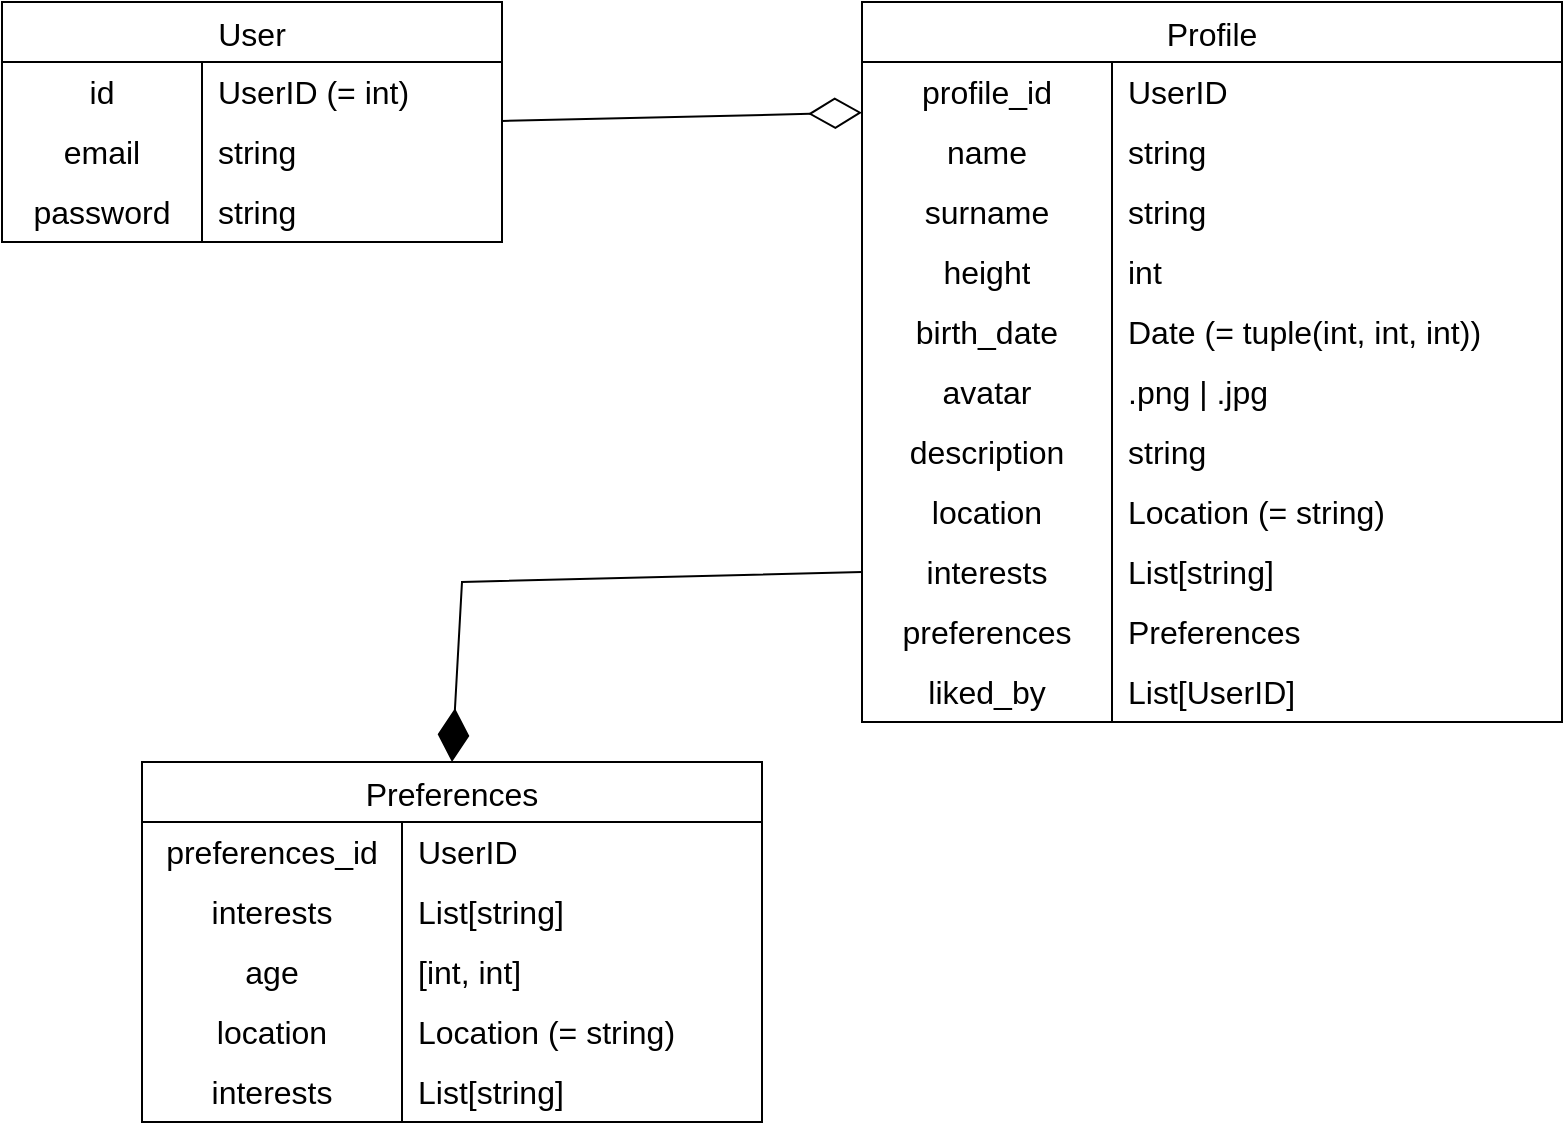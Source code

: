 <mxfile version="26.0.16">
  <diagram id="R2lEEEUBdFMjLlhIrx00" name="Page-1">
    <mxGraphModel dx="1424" dy="628" grid="1" gridSize="10" guides="1" tooltips="1" connect="1" arrows="1" fold="1" page="1" pageScale="1" pageWidth="850" pageHeight="1100" math="0" shadow="0" extFonts="Permanent Marker^https://fonts.googleapis.com/css?family=Permanent+Marker">
      <root>
        <mxCell id="0" />
        <mxCell id="1" parent="0" />
        <mxCell id="_sAmmI_bN8aoSH-i4pyW-1" value="User" style="shape=table;startSize=30;container=1;collapsible=0;childLayout=tableLayout;fixedRows=1;rowLines=0;fontStyle=0;strokeColor=default;fontSize=16;" parent="1" vertex="1">
          <mxGeometry x="50" y="160" width="250" height="120" as="geometry" />
        </mxCell>
        <mxCell id="_sAmmI_bN8aoSH-i4pyW-2" value="" style="shape=tableRow;horizontal=0;startSize=0;swimlaneHead=0;swimlaneBody=0;top=0;left=0;bottom=0;right=0;collapsible=0;dropTarget=0;fillColor=none;points=[[0,0.5],[1,0.5]];portConstraint=eastwest;strokeColor=inherit;fontSize=16;" parent="_sAmmI_bN8aoSH-i4pyW-1" vertex="1">
          <mxGeometry y="30" width="250" height="30" as="geometry" />
        </mxCell>
        <mxCell id="_sAmmI_bN8aoSH-i4pyW-3" value="id" style="shape=partialRectangle;html=1;whiteSpace=wrap;connectable=0;fillColor=none;top=0;left=0;bottom=0;right=0;overflow=hidden;pointerEvents=1;strokeColor=inherit;fontSize=16;" parent="_sAmmI_bN8aoSH-i4pyW-2" vertex="1">
          <mxGeometry width="100" height="30" as="geometry">
            <mxRectangle width="100" height="30" as="alternateBounds" />
          </mxGeometry>
        </mxCell>
        <mxCell id="_sAmmI_bN8aoSH-i4pyW-4" value="UserID (= int)" style="shape=partialRectangle;html=1;whiteSpace=wrap;connectable=0;fillColor=none;top=0;left=0;bottom=0;right=0;align=left;spacingLeft=6;overflow=hidden;strokeColor=inherit;fontSize=16;" parent="_sAmmI_bN8aoSH-i4pyW-2" vertex="1">
          <mxGeometry x="100" width="150" height="30" as="geometry">
            <mxRectangle width="150" height="30" as="alternateBounds" />
          </mxGeometry>
        </mxCell>
        <mxCell id="t_OWzGY7eF19aB91JxOg-1" value="" style="shape=tableRow;horizontal=0;startSize=0;swimlaneHead=0;swimlaneBody=0;top=0;left=0;bottom=0;right=0;collapsible=0;dropTarget=0;fillColor=none;points=[[0,0.5],[1,0.5]];portConstraint=eastwest;strokeColor=inherit;fontSize=16;" parent="_sAmmI_bN8aoSH-i4pyW-1" vertex="1">
          <mxGeometry y="60" width="250" height="30" as="geometry" />
        </mxCell>
        <mxCell id="t_OWzGY7eF19aB91JxOg-2" value="email" style="shape=partialRectangle;html=1;whiteSpace=wrap;connectable=0;fillColor=none;top=0;left=0;bottom=0;right=0;overflow=hidden;pointerEvents=1;strokeColor=inherit;fontSize=16;" parent="t_OWzGY7eF19aB91JxOg-1" vertex="1">
          <mxGeometry width="100" height="30" as="geometry">
            <mxRectangle width="100" height="30" as="alternateBounds" />
          </mxGeometry>
        </mxCell>
        <mxCell id="t_OWzGY7eF19aB91JxOg-3" value="string" style="shape=partialRectangle;html=1;whiteSpace=wrap;connectable=0;fillColor=none;top=0;left=0;bottom=0;right=0;align=left;spacingLeft=6;overflow=hidden;strokeColor=inherit;fontSize=16;" parent="t_OWzGY7eF19aB91JxOg-1" vertex="1">
          <mxGeometry x="100" width="150" height="30" as="geometry">
            <mxRectangle width="150" height="30" as="alternateBounds" />
          </mxGeometry>
        </mxCell>
        <mxCell id="t_OWzGY7eF19aB91JxOg-4" value="" style="shape=tableRow;horizontal=0;startSize=0;swimlaneHead=0;swimlaneBody=0;top=0;left=0;bottom=0;right=0;collapsible=0;dropTarget=0;fillColor=none;points=[[0,0.5],[1,0.5]];portConstraint=eastwest;strokeColor=inherit;fontSize=16;" parent="_sAmmI_bN8aoSH-i4pyW-1" vertex="1">
          <mxGeometry y="90" width="250" height="30" as="geometry" />
        </mxCell>
        <mxCell id="t_OWzGY7eF19aB91JxOg-5" value="password" style="shape=partialRectangle;html=1;whiteSpace=wrap;connectable=0;fillColor=none;top=0;left=0;bottom=0;right=0;overflow=hidden;pointerEvents=1;strokeColor=inherit;fontSize=16;" parent="t_OWzGY7eF19aB91JxOg-4" vertex="1">
          <mxGeometry width="100" height="30" as="geometry">
            <mxRectangle width="100" height="30" as="alternateBounds" />
          </mxGeometry>
        </mxCell>
        <mxCell id="t_OWzGY7eF19aB91JxOg-6" value="string" style="shape=partialRectangle;html=1;whiteSpace=wrap;connectable=0;fillColor=none;top=0;left=0;bottom=0;right=0;align=left;spacingLeft=6;overflow=hidden;strokeColor=inherit;fontSize=16;" parent="t_OWzGY7eF19aB91JxOg-4" vertex="1">
          <mxGeometry x="100" width="150" height="30" as="geometry">
            <mxRectangle width="150" height="30" as="alternateBounds" />
          </mxGeometry>
        </mxCell>
        <mxCell id="_sAmmI_bN8aoSH-i4pyW-119" value="Profile" style="shape=table;startSize=30;container=1;collapsible=0;childLayout=tableLayout;fixedRows=1;rowLines=0;fontStyle=0;strokeColor=default;fontSize=16;" parent="1" vertex="1">
          <mxGeometry x="480" y="160" width="350" height="360" as="geometry" />
        </mxCell>
        <mxCell id="pkWbcBfN-qJTYp-NqpoT-39" value="" style="shape=tableRow;horizontal=0;startSize=0;swimlaneHead=0;swimlaneBody=0;top=0;left=0;bottom=0;right=0;collapsible=0;dropTarget=0;fillColor=none;points=[[0,0.5],[1,0.5]];portConstraint=eastwest;strokeColor=inherit;fontSize=16;" vertex="1" parent="_sAmmI_bN8aoSH-i4pyW-119">
          <mxGeometry y="30" width="350" height="30" as="geometry" />
        </mxCell>
        <mxCell id="pkWbcBfN-qJTYp-NqpoT-40" value="profile_id" style="shape=partialRectangle;html=1;whiteSpace=wrap;connectable=0;fillColor=none;top=0;left=0;bottom=0;right=0;overflow=hidden;strokeColor=inherit;fontSize=16;" vertex="1" parent="pkWbcBfN-qJTYp-NqpoT-39">
          <mxGeometry width="125" height="30" as="geometry">
            <mxRectangle width="125" height="30" as="alternateBounds" />
          </mxGeometry>
        </mxCell>
        <mxCell id="pkWbcBfN-qJTYp-NqpoT-41" value="UserID" style="shape=partialRectangle;html=1;whiteSpace=wrap;connectable=0;fillColor=none;top=0;left=0;bottom=0;right=0;align=left;spacingLeft=6;overflow=hidden;strokeColor=inherit;fontSize=16;" vertex="1" parent="pkWbcBfN-qJTYp-NqpoT-39">
          <mxGeometry x="125" width="225" height="30" as="geometry">
            <mxRectangle width="225" height="30" as="alternateBounds" />
          </mxGeometry>
        </mxCell>
        <mxCell id="_sAmmI_bN8aoSH-i4pyW-123" value="" style="shape=tableRow;horizontal=0;startSize=0;swimlaneHead=0;swimlaneBody=0;top=0;left=0;bottom=0;right=0;collapsible=0;dropTarget=0;fillColor=none;points=[[0,0.5],[1,0.5]];portConstraint=eastwest;strokeColor=inherit;fontSize=16;" parent="_sAmmI_bN8aoSH-i4pyW-119" vertex="1">
          <mxGeometry y="60" width="350" height="30" as="geometry" />
        </mxCell>
        <mxCell id="_sAmmI_bN8aoSH-i4pyW-124" value="name" style="shape=partialRectangle;html=1;whiteSpace=wrap;connectable=0;fillColor=none;top=0;left=0;bottom=0;right=0;overflow=hidden;strokeColor=inherit;fontSize=16;" parent="_sAmmI_bN8aoSH-i4pyW-123" vertex="1">
          <mxGeometry width="125" height="30" as="geometry">
            <mxRectangle width="125" height="30" as="alternateBounds" />
          </mxGeometry>
        </mxCell>
        <mxCell id="_sAmmI_bN8aoSH-i4pyW-125" value="string" style="shape=partialRectangle;html=1;whiteSpace=wrap;connectable=0;fillColor=none;top=0;left=0;bottom=0;right=0;align=left;spacingLeft=6;overflow=hidden;strokeColor=inherit;fontSize=16;" parent="_sAmmI_bN8aoSH-i4pyW-123" vertex="1">
          <mxGeometry x="125" width="225" height="30" as="geometry">
            <mxRectangle width="225" height="30" as="alternateBounds" />
          </mxGeometry>
        </mxCell>
        <mxCell id="_sAmmI_bN8aoSH-i4pyW-126" value="" style="shape=tableRow;horizontal=0;startSize=0;swimlaneHead=0;swimlaneBody=0;top=0;left=0;bottom=0;right=0;collapsible=0;dropTarget=0;fillColor=none;points=[[0,0.5],[1,0.5]];portConstraint=eastwest;strokeColor=inherit;fontSize=16;" parent="_sAmmI_bN8aoSH-i4pyW-119" vertex="1">
          <mxGeometry y="90" width="350" height="30" as="geometry" />
        </mxCell>
        <mxCell id="_sAmmI_bN8aoSH-i4pyW-127" value="surname" style="shape=partialRectangle;html=1;whiteSpace=wrap;connectable=0;fillColor=none;top=0;left=0;bottom=0;right=0;overflow=hidden;strokeColor=inherit;fontSize=16;" parent="_sAmmI_bN8aoSH-i4pyW-126" vertex="1">
          <mxGeometry width="125" height="30" as="geometry">
            <mxRectangle width="125" height="30" as="alternateBounds" />
          </mxGeometry>
        </mxCell>
        <mxCell id="_sAmmI_bN8aoSH-i4pyW-128" value="string" style="shape=partialRectangle;html=1;whiteSpace=wrap;connectable=0;fillColor=none;top=0;left=0;bottom=0;right=0;align=left;spacingLeft=6;overflow=hidden;strokeColor=inherit;fontSize=16;" parent="_sAmmI_bN8aoSH-i4pyW-126" vertex="1">
          <mxGeometry x="125" width="225" height="30" as="geometry">
            <mxRectangle width="225" height="30" as="alternateBounds" />
          </mxGeometry>
        </mxCell>
        <mxCell id="_sAmmI_bN8aoSH-i4pyW-129" value="" style="shape=tableRow;horizontal=0;startSize=0;swimlaneHead=0;swimlaneBody=0;top=0;left=0;bottom=0;right=0;collapsible=0;dropTarget=0;fillColor=none;points=[[0,0.5],[1,0.5]];portConstraint=eastwest;strokeColor=inherit;fontSize=16;" parent="_sAmmI_bN8aoSH-i4pyW-119" vertex="1">
          <mxGeometry y="120" width="350" height="30" as="geometry" />
        </mxCell>
        <mxCell id="_sAmmI_bN8aoSH-i4pyW-130" value="height" style="shape=partialRectangle;html=1;whiteSpace=wrap;connectable=0;fillColor=none;top=0;left=0;bottom=0;right=0;overflow=hidden;strokeColor=inherit;fontSize=16;" parent="_sAmmI_bN8aoSH-i4pyW-129" vertex="1">
          <mxGeometry width="125" height="30" as="geometry">
            <mxRectangle width="125" height="30" as="alternateBounds" />
          </mxGeometry>
        </mxCell>
        <mxCell id="_sAmmI_bN8aoSH-i4pyW-131" value="int" style="shape=partialRectangle;html=1;whiteSpace=wrap;connectable=0;fillColor=none;top=0;left=0;bottom=0;right=0;align=left;spacingLeft=6;overflow=hidden;strokeColor=inherit;fontSize=16;" parent="_sAmmI_bN8aoSH-i4pyW-129" vertex="1">
          <mxGeometry x="125" width="225" height="30" as="geometry">
            <mxRectangle width="225" height="30" as="alternateBounds" />
          </mxGeometry>
        </mxCell>
        <mxCell id="_sAmmI_bN8aoSH-i4pyW-132" value="" style="shape=tableRow;horizontal=0;startSize=0;swimlaneHead=0;swimlaneBody=0;top=0;left=0;bottom=0;right=0;collapsible=0;dropTarget=0;fillColor=none;points=[[0,0.5],[1,0.5]];portConstraint=eastwest;strokeColor=inherit;fontSize=16;" parent="_sAmmI_bN8aoSH-i4pyW-119" vertex="1">
          <mxGeometry y="150" width="350" height="30" as="geometry" />
        </mxCell>
        <mxCell id="_sAmmI_bN8aoSH-i4pyW-133" value="birth_date" style="shape=partialRectangle;html=1;whiteSpace=wrap;connectable=0;fillColor=none;top=0;left=0;bottom=0;right=0;overflow=hidden;strokeColor=inherit;fontSize=16;" parent="_sAmmI_bN8aoSH-i4pyW-132" vertex="1">
          <mxGeometry width="125" height="30" as="geometry">
            <mxRectangle width="125" height="30" as="alternateBounds" />
          </mxGeometry>
        </mxCell>
        <mxCell id="_sAmmI_bN8aoSH-i4pyW-134" value="Date (= tuple(int, int, int))" style="shape=partialRectangle;html=1;whiteSpace=wrap;connectable=0;fillColor=none;top=0;left=0;bottom=0;right=0;align=left;spacingLeft=6;overflow=hidden;strokeColor=inherit;fontSize=16;" parent="_sAmmI_bN8aoSH-i4pyW-132" vertex="1">
          <mxGeometry x="125" width="225" height="30" as="geometry">
            <mxRectangle width="225" height="30" as="alternateBounds" />
          </mxGeometry>
        </mxCell>
        <mxCell id="_sAmmI_bN8aoSH-i4pyW-156" value="" style="shape=tableRow;horizontal=0;startSize=0;swimlaneHead=0;swimlaneBody=0;top=0;left=0;bottom=0;right=0;collapsible=0;dropTarget=0;fillColor=none;points=[[0,0.5],[1,0.5]];portConstraint=eastwest;strokeColor=inherit;fontSize=16;" parent="_sAmmI_bN8aoSH-i4pyW-119" vertex="1">
          <mxGeometry y="180" width="350" height="30" as="geometry" />
        </mxCell>
        <mxCell id="_sAmmI_bN8aoSH-i4pyW-157" value="avatar" style="shape=partialRectangle;html=1;whiteSpace=wrap;connectable=0;fillColor=none;top=0;left=0;bottom=0;right=0;overflow=hidden;strokeColor=inherit;fontSize=16;" parent="_sAmmI_bN8aoSH-i4pyW-156" vertex="1">
          <mxGeometry width="125" height="30" as="geometry">
            <mxRectangle width="125" height="30" as="alternateBounds" />
          </mxGeometry>
        </mxCell>
        <mxCell id="_sAmmI_bN8aoSH-i4pyW-158" value=".png | .jpg" style="shape=partialRectangle;html=1;whiteSpace=wrap;connectable=0;fillColor=none;top=0;left=0;bottom=0;right=0;align=left;spacingLeft=6;overflow=hidden;strokeColor=inherit;fontSize=16;" parent="_sAmmI_bN8aoSH-i4pyW-156" vertex="1">
          <mxGeometry x="125" width="225" height="30" as="geometry">
            <mxRectangle width="225" height="30" as="alternateBounds" />
          </mxGeometry>
        </mxCell>
        <mxCell id="_sAmmI_bN8aoSH-i4pyW-135" value="" style="shape=tableRow;horizontal=0;startSize=0;swimlaneHead=0;swimlaneBody=0;top=0;left=0;bottom=0;right=0;collapsible=0;dropTarget=0;fillColor=none;points=[[0,0.5],[1,0.5]];portConstraint=eastwest;strokeColor=inherit;fontSize=16;" parent="_sAmmI_bN8aoSH-i4pyW-119" vertex="1">
          <mxGeometry y="210" width="350" height="30" as="geometry" />
        </mxCell>
        <mxCell id="_sAmmI_bN8aoSH-i4pyW-136" value="description" style="shape=partialRectangle;html=1;whiteSpace=wrap;connectable=0;fillColor=none;top=0;left=0;bottom=0;right=0;overflow=hidden;strokeColor=inherit;fontSize=16;" parent="_sAmmI_bN8aoSH-i4pyW-135" vertex="1">
          <mxGeometry width="125" height="30" as="geometry">
            <mxRectangle width="125" height="30" as="alternateBounds" />
          </mxGeometry>
        </mxCell>
        <mxCell id="_sAmmI_bN8aoSH-i4pyW-137" value="string" style="shape=partialRectangle;html=1;whiteSpace=wrap;connectable=0;fillColor=none;top=0;left=0;bottom=0;right=0;align=left;spacingLeft=6;overflow=hidden;strokeColor=inherit;fontSize=16;" parent="_sAmmI_bN8aoSH-i4pyW-135" vertex="1">
          <mxGeometry x="125" width="225" height="30" as="geometry">
            <mxRectangle width="225" height="30" as="alternateBounds" />
          </mxGeometry>
        </mxCell>
        <mxCell id="_sAmmI_bN8aoSH-i4pyW-144" value="" style="shape=tableRow;horizontal=0;startSize=0;swimlaneHead=0;swimlaneBody=0;top=0;left=0;bottom=0;right=0;collapsible=0;dropTarget=0;fillColor=none;points=[[0,0.5],[1,0.5]];portConstraint=eastwest;strokeColor=inherit;fontSize=16;" parent="_sAmmI_bN8aoSH-i4pyW-119" vertex="1">
          <mxGeometry y="240" width="350" height="30" as="geometry" />
        </mxCell>
        <mxCell id="_sAmmI_bN8aoSH-i4pyW-145" value="location" style="shape=partialRectangle;html=1;whiteSpace=wrap;connectable=0;fillColor=none;top=0;left=0;bottom=0;right=0;overflow=hidden;strokeColor=inherit;fontSize=16;" parent="_sAmmI_bN8aoSH-i4pyW-144" vertex="1">
          <mxGeometry width="125" height="30" as="geometry">
            <mxRectangle width="125" height="30" as="alternateBounds" />
          </mxGeometry>
        </mxCell>
        <mxCell id="_sAmmI_bN8aoSH-i4pyW-146" value="Location&amp;nbsp;&lt;span style=&quot;background-color: transparent; color: light-dark(rgb(0, 0, 0), rgb(255, 255, 255));&quot;&gt;(= string)&lt;/span&gt;" style="shape=partialRectangle;html=1;whiteSpace=wrap;connectable=0;fillColor=none;top=0;left=0;bottom=0;right=0;align=left;spacingLeft=6;overflow=hidden;strokeColor=inherit;fontSize=16;" parent="_sAmmI_bN8aoSH-i4pyW-144" vertex="1">
          <mxGeometry x="125" width="225" height="30" as="geometry">
            <mxRectangle width="225" height="30" as="alternateBounds" />
          </mxGeometry>
        </mxCell>
        <mxCell id="_sAmmI_bN8aoSH-i4pyW-175" value="" style="shape=tableRow;horizontal=0;startSize=0;swimlaneHead=0;swimlaneBody=0;top=0;left=0;bottom=0;right=0;collapsible=0;dropTarget=0;fillColor=none;points=[[0,0.5],[1,0.5]];portConstraint=eastwest;strokeColor=inherit;fontSize=16;" parent="_sAmmI_bN8aoSH-i4pyW-119" vertex="1">
          <mxGeometry y="270" width="350" height="30" as="geometry" />
        </mxCell>
        <mxCell id="_sAmmI_bN8aoSH-i4pyW-176" value="interests" style="shape=partialRectangle;html=1;whiteSpace=wrap;connectable=0;fillColor=none;top=0;left=0;bottom=0;right=0;overflow=hidden;strokeColor=inherit;fontSize=16;" parent="_sAmmI_bN8aoSH-i4pyW-175" vertex="1">
          <mxGeometry width="125" height="30" as="geometry">
            <mxRectangle width="125" height="30" as="alternateBounds" />
          </mxGeometry>
        </mxCell>
        <mxCell id="_sAmmI_bN8aoSH-i4pyW-177" value="List[string&lt;span style=&quot;background-color: initial;&quot;&gt;]&lt;/span&gt;" style="shape=partialRectangle;html=1;whiteSpace=wrap;connectable=0;fillColor=none;top=0;left=0;bottom=0;right=0;align=left;spacingLeft=6;overflow=hidden;strokeColor=inherit;fontSize=16;" parent="_sAmmI_bN8aoSH-i4pyW-175" vertex="1">
          <mxGeometry x="125" width="225" height="30" as="geometry">
            <mxRectangle width="225" height="30" as="alternateBounds" />
          </mxGeometry>
        </mxCell>
        <mxCell id="QG5EtvRpEL8-PdOkyM6s-1" value="" style="shape=tableRow;horizontal=0;startSize=0;swimlaneHead=0;swimlaneBody=0;top=0;left=0;bottom=0;right=0;collapsible=0;dropTarget=0;fillColor=none;points=[[0,0.5],[1,0.5]];portConstraint=eastwest;strokeColor=inherit;fontSize=16;" parent="_sAmmI_bN8aoSH-i4pyW-119" vertex="1">
          <mxGeometry y="300" width="350" height="30" as="geometry" />
        </mxCell>
        <mxCell id="QG5EtvRpEL8-PdOkyM6s-2" value="preferences" style="shape=partialRectangle;html=1;whiteSpace=wrap;connectable=0;fillColor=none;top=0;left=0;bottom=0;right=0;overflow=hidden;strokeColor=inherit;fontSize=16;" parent="QG5EtvRpEL8-PdOkyM6s-1" vertex="1">
          <mxGeometry width="125" height="30" as="geometry">
            <mxRectangle width="125" height="30" as="alternateBounds" />
          </mxGeometry>
        </mxCell>
        <mxCell id="QG5EtvRpEL8-PdOkyM6s-3" value="Preferences" style="shape=partialRectangle;html=1;whiteSpace=wrap;connectable=0;fillColor=none;top=0;left=0;bottom=0;right=0;align=left;spacingLeft=6;overflow=hidden;strokeColor=inherit;fontSize=16;" parent="QG5EtvRpEL8-PdOkyM6s-1" vertex="1">
          <mxGeometry x="125" width="225" height="30" as="geometry">
            <mxRectangle width="225" height="30" as="alternateBounds" />
          </mxGeometry>
        </mxCell>
        <mxCell id="pkWbcBfN-qJTYp-NqpoT-4" value="" style="shape=tableRow;horizontal=0;startSize=0;swimlaneHead=0;swimlaneBody=0;top=0;left=0;bottom=0;right=0;collapsible=0;dropTarget=0;fillColor=none;points=[[0,0.5],[1,0.5]];portConstraint=eastwest;strokeColor=inherit;fontSize=16;" vertex="1" parent="_sAmmI_bN8aoSH-i4pyW-119">
          <mxGeometry y="330" width="350" height="30" as="geometry" />
        </mxCell>
        <mxCell id="pkWbcBfN-qJTYp-NqpoT-5" value="liked_by" style="shape=partialRectangle;html=1;whiteSpace=wrap;connectable=0;fillColor=none;top=0;left=0;bottom=0;right=0;overflow=hidden;strokeColor=inherit;fontSize=16;" vertex="1" parent="pkWbcBfN-qJTYp-NqpoT-4">
          <mxGeometry width="125" height="30" as="geometry">
            <mxRectangle width="125" height="30" as="alternateBounds" />
          </mxGeometry>
        </mxCell>
        <mxCell id="pkWbcBfN-qJTYp-NqpoT-6" value="List[UserID]" style="shape=partialRectangle;html=1;whiteSpace=wrap;connectable=0;fillColor=none;top=0;left=0;bottom=0;right=0;align=left;spacingLeft=6;overflow=hidden;strokeColor=inherit;fontSize=16;" vertex="1" parent="pkWbcBfN-qJTYp-NqpoT-4">
          <mxGeometry x="125" width="225" height="30" as="geometry">
            <mxRectangle width="225" height="30" as="alternateBounds" />
          </mxGeometry>
        </mxCell>
        <mxCell id="_sAmmI_bN8aoSH-i4pyW-159" value="Preferences" style="shape=table;startSize=30;container=1;collapsible=0;childLayout=tableLayout;fixedRows=1;rowLines=0;fontStyle=0;strokeColor=default;fontSize=16;" parent="1" vertex="1">
          <mxGeometry x="120" y="540" width="310" height="180" as="geometry" />
        </mxCell>
        <mxCell id="_sAmmI_bN8aoSH-i4pyW-160" value="" style="shape=tableRow;horizontal=0;startSize=0;swimlaneHead=0;swimlaneBody=0;top=0;left=0;bottom=0;right=0;collapsible=0;dropTarget=0;fillColor=none;points=[[0,0.5],[1,0.5]];portConstraint=eastwest;strokeColor=inherit;fontSize=16;" parent="_sAmmI_bN8aoSH-i4pyW-159" vertex="1">
          <mxGeometry y="30" width="310" height="30" as="geometry" />
        </mxCell>
        <mxCell id="_sAmmI_bN8aoSH-i4pyW-161" value="preferences_id" style="shape=partialRectangle;html=1;whiteSpace=wrap;connectable=0;fillColor=none;top=0;left=0;bottom=0;right=0;overflow=hidden;pointerEvents=1;strokeColor=inherit;fontSize=16;" parent="_sAmmI_bN8aoSH-i4pyW-160" vertex="1">
          <mxGeometry width="130" height="30" as="geometry">
            <mxRectangle width="130" height="30" as="alternateBounds" />
          </mxGeometry>
        </mxCell>
        <mxCell id="_sAmmI_bN8aoSH-i4pyW-162" value="UserID" style="shape=partialRectangle;html=1;whiteSpace=wrap;connectable=0;fillColor=none;top=0;left=0;bottom=0;right=0;align=left;spacingLeft=6;overflow=hidden;strokeColor=inherit;fontSize=16;" parent="_sAmmI_bN8aoSH-i4pyW-160" vertex="1">
          <mxGeometry x="130" width="180" height="30" as="geometry">
            <mxRectangle width="180" height="30" as="alternateBounds" />
          </mxGeometry>
        </mxCell>
        <mxCell id="pkWbcBfN-qJTYp-NqpoT-42" value="" style="shape=tableRow;horizontal=0;startSize=0;swimlaneHead=0;swimlaneBody=0;top=0;left=0;bottom=0;right=0;collapsible=0;dropTarget=0;fillColor=none;points=[[0,0.5],[1,0.5]];portConstraint=eastwest;strokeColor=inherit;fontSize=16;" vertex="1" parent="_sAmmI_bN8aoSH-i4pyW-159">
          <mxGeometry y="60" width="310" height="30" as="geometry" />
        </mxCell>
        <mxCell id="pkWbcBfN-qJTYp-NqpoT-43" value="interests" style="shape=partialRectangle;html=1;whiteSpace=wrap;connectable=0;fillColor=none;top=0;left=0;bottom=0;right=0;overflow=hidden;strokeColor=inherit;fontSize=16;" vertex="1" parent="pkWbcBfN-qJTYp-NqpoT-42">
          <mxGeometry width="130" height="30" as="geometry">
            <mxRectangle width="130" height="30" as="alternateBounds" />
          </mxGeometry>
        </mxCell>
        <mxCell id="pkWbcBfN-qJTYp-NqpoT-44" value="List[string]" style="shape=partialRectangle;html=1;whiteSpace=wrap;connectable=0;fillColor=none;top=0;left=0;bottom=0;right=0;align=left;spacingLeft=6;overflow=hidden;strokeColor=inherit;fontSize=16;" vertex="1" parent="pkWbcBfN-qJTYp-NqpoT-42">
          <mxGeometry x="130" width="180" height="30" as="geometry">
            <mxRectangle width="180" height="30" as="alternateBounds" />
          </mxGeometry>
        </mxCell>
        <mxCell id="_sAmmI_bN8aoSH-i4pyW-163" value="" style="shape=tableRow;horizontal=0;startSize=0;swimlaneHead=0;swimlaneBody=0;top=0;left=0;bottom=0;right=0;collapsible=0;dropTarget=0;fillColor=none;points=[[0,0.5],[1,0.5]];portConstraint=eastwest;strokeColor=inherit;fontSize=16;" parent="_sAmmI_bN8aoSH-i4pyW-159" vertex="1">
          <mxGeometry y="90" width="310" height="30" as="geometry" />
        </mxCell>
        <mxCell id="_sAmmI_bN8aoSH-i4pyW-164" value="age" style="shape=partialRectangle;html=1;whiteSpace=wrap;connectable=0;fillColor=none;top=0;left=0;bottom=0;right=0;overflow=hidden;strokeColor=inherit;fontSize=16;" parent="_sAmmI_bN8aoSH-i4pyW-163" vertex="1">
          <mxGeometry width="130" height="30" as="geometry">
            <mxRectangle width="130" height="30" as="alternateBounds" />
          </mxGeometry>
        </mxCell>
        <mxCell id="_sAmmI_bN8aoSH-i4pyW-165" value="[int, int]" style="shape=partialRectangle;html=1;whiteSpace=wrap;connectable=0;fillColor=none;top=0;left=0;bottom=0;right=0;align=left;spacingLeft=6;overflow=hidden;strokeColor=inherit;fontSize=16;" parent="_sAmmI_bN8aoSH-i4pyW-163" vertex="1">
          <mxGeometry x="130" width="180" height="30" as="geometry">
            <mxRectangle width="180" height="30" as="alternateBounds" />
          </mxGeometry>
        </mxCell>
        <mxCell id="_sAmmI_bN8aoSH-i4pyW-169" value="" style="shape=tableRow;horizontal=0;startSize=0;swimlaneHead=0;swimlaneBody=0;top=0;left=0;bottom=0;right=0;collapsible=0;dropTarget=0;fillColor=none;points=[[0,0.5],[1,0.5]];portConstraint=eastwest;strokeColor=inherit;fontSize=16;" parent="_sAmmI_bN8aoSH-i4pyW-159" vertex="1">
          <mxGeometry y="120" width="310" height="30" as="geometry" />
        </mxCell>
        <mxCell id="_sAmmI_bN8aoSH-i4pyW-170" value="location" style="shape=partialRectangle;html=1;whiteSpace=wrap;connectable=0;fillColor=none;top=0;left=0;bottom=0;right=0;overflow=hidden;strokeColor=inherit;fontSize=16;" parent="_sAmmI_bN8aoSH-i4pyW-169" vertex="1">
          <mxGeometry width="130" height="30" as="geometry">
            <mxRectangle width="130" height="30" as="alternateBounds" />
          </mxGeometry>
        </mxCell>
        <mxCell id="_sAmmI_bN8aoSH-i4pyW-171" value="Location&lt;span style=&quot;background-color: transparent; color: light-dark(rgb(0, 0, 0), rgb(255, 255, 255));&quot;&gt;&amp;nbsp;(= string)&lt;/span&gt;" style="shape=partialRectangle;html=1;whiteSpace=wrap;connectable=0;fillColor=none;top=0;left=0;bottom=0;right=0;align=left;spacingLeft=6;overflow=hidden;strokeColor=inherit;fontSize=16;" parent="_sAmmI_bN8aoSH-i4pyW-169" vertex="1">
          <mxGeometry x="130" width="180" height="30" as="geometry">
            <mxRectangle width="180" height="30" as="alternateBounds" />
          </mxGeometry>
        </mxCell>
        <mxCell id="_sAmmI_bN8aoSH-i4pyW-172" value="" style="shape=tableRow;horizontal=0;startSize=0;swimlaneHead=0;swimlaneBody=0;top=0;left=0;bottom=0;right=0;collapsible=0;dropTarget=0;fillColor=none;points=[[0,0.5],[1,0.5]];portConstraint=eastwest;strokeColor=inherit;fontSize=16;" parent="_sAmmI_bN8aoSH-i4pyW-159" vertex="1">
          <mxGeometry y="150" width="310" height="30" as="geometry" />
        </mxCell>
        <mxCell id="_sAmmI_bN8aoSH-i4pyW-173" value="interests" style="shape=partialRectangle;html=1;whiteSpace=wrap;connectable=0;fillColor=none;top=0;left=0;bottom=0;right=0;overflow=hidden;strokeColor=inherit;fontSize=16;" parent="_sAmmI_bN8aoSH-i4pyW-172" vertex="1">
          <mxGeometry width="130" height="30" as="geometry">
            <mxRectangle width="130" height="30" as="alternateBounds" />
          </mxGeometry>
        </mxCell>
        <mxCell id="_sAmmI_bN8aoSH-i4pyW-174" value="List[string]" style="shape=partialRectangle;html=1;whiteSpace=wrap;connectable=0;fillColor=none;top=0;left=0;bottom=0;right=0;align=left;spacingLeft=6;overflow=hidden;strokeColor=inherit;fontSize=16;" parent="_sAmmI_bN8aoSH-i4pyW-172" vertex="1">
          <mxGeometry x="130" width="180" height="30" as="geometry">
            <mxRectangle width="180" height="30" as="alternateBounds" />
          </mxGeometry>
        </mxCell>
        <mxCell id="QG5EtvRpEL8-PdOkyM6s-5" value="" style="endArrow=diamondThin;endFill=1;endSize=24;html=1;rounded=0;exitX=0;exitY=0.5;exitDx=0;exitDy=0;entryX=0.5;entryY=0;entryDx=0;entryDy=0;" parent="1" source="_sAmmI_bN8aoSH-i4pyW-175" target="_sAmmI_bN8aoSH-i4pyW-159" edge="1">
          <mxGeometry width="160" relative="1" as="geometry">
            <mxPoint x="330" y="410" as="sourcePoint" />
            <mxPoint x="490" y="410" as="targetPoint" />
            <Array as="points">
              <mxPoint x="280" y="450" />
            </Array>
          </mxGeometry>
        </mxCell>
        <mxCell id="pkWbcBfN-qJTYp-NqpoT-1" value="" style="shape=tableRow;horizontal=0;startSize=0;swimlaneHead=0;swimlaneBody=0;top=0;left=0;bottom=0;right=0;collapsible=0;dropTarget=0;fillColor=none;points=[[0,0.5],[1,0.5]];portConstraint=eastwest;strokeColor=inherit;fontSize=16;" vertex="1" parent="1">
          <mxGeometry x="60" y="260" width="250" height="30" as="geometry" />
        </mxCell>
        <mxCell id="pkWbcBfN-qJTYp-NqpoT-45" value="" style="endArrow=diamondThin;endFill=0;endSize=24;html=1;rounded=0;entryX=0;entryY=-0.156;entryDx=0;entryDy=0;entryPerimeter=0;" edge="1" parent="1" target="_sAmmI_bN8aoSH-i4pyW-123">
          <mxGeometry width="160" relative="1" as="geometry">
            <mxPoint x="300" y="219.44" as="sourcePoint" />
            <mxPoint x="460" y="219.44" as="targetPoint" />
          </mxGeometry>
        </mxCell>
      </root>
    </mxGraphModel>
  </diagram>
</mxfile>
